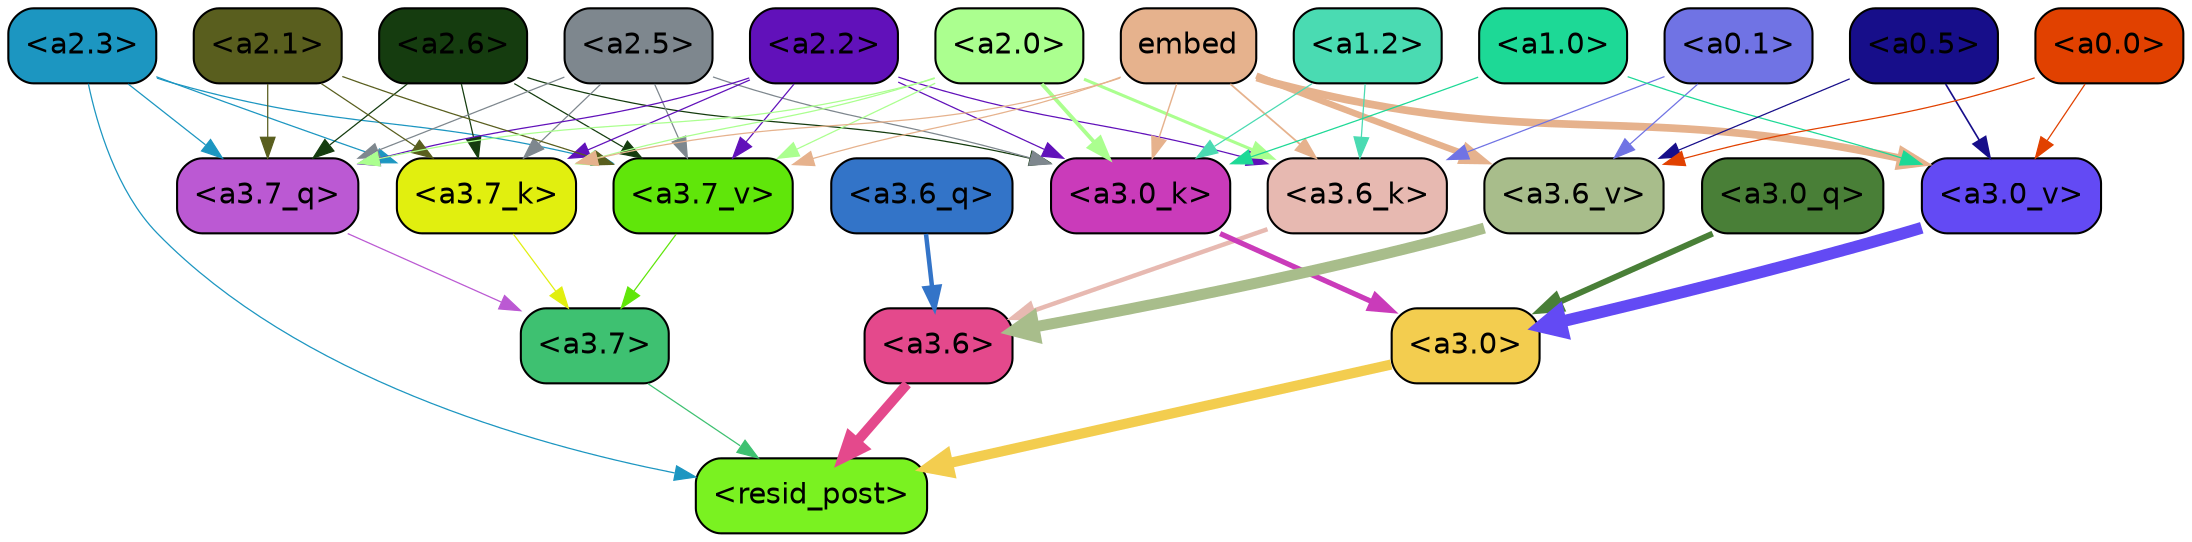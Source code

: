 strict digraph "" {
	graph [bgcolor=transparent,
		layout=dot,
		overlap=false,
		splines=true
	];
	"<a3.7>"	[color=black,
		fillcolor="#3ec171",
		fontname=Helvetica,
		shape=box,
		style="filled, rounded"];
	"<resid_post>"	[color=black,
		fillcolor="#7af221",
		fontname=Helvetica,
		shape=box,
		style="filled, rounded"];
	"<a3.7>" -> "<resid_post>"	[color="#3ec171",
		penwidth=0.6];
	"<a3.6>"	[color=black,
		fillcolor="#e4498c",
		fontname=Helvetica,
		shape=box,
		style="filled, rounded"];
	"<a3.6>" -> "<resid_post>"	[color="#e4498c",
		penwidth=4.752790808677673];
	"<a3.0>"	[color=black,
		fillcolor="#f3cd4f",
		fontname=Helvetica,
		shape=box,
		style="filled, rounded"];
	"<a3.0>" -> "<resid_post>"	[color="#f3cd4f",
		penwidth=4.897669434547424];
	"<a2.3>"	[color=black,
		fillcolor="#1c96c1",
		fontname=Helvetica,
		shape=box,
		style="filled, rounded"];
	"<a2.3>" -> "<resid_post>"	[color="#1c96c1",
		penwidth=0.6];
	"<a3.7_q>"	[color=black,
		fillcolor="#bb59d3",
		fontname=Helvetica,
		shape=box,
		style="filled, rounded"];
	"<a2.3>" -> "<a3.7_q>"	[color="#1c96c1",
		penwidth=0.6];
	"<a3.7_k>"	[color=black,
		fillcolor="#e1ef0f",
		fontname=Helvetica,
		shape=box,
		style="filled, rounded"];
	"<a2.3>" -> "<a3.7_k>"	[color="#1c96c1",
		penwidth=0.6];
	"<a3.7_v>"	[color=black,
		fillcolor="#60e60a",
		fontname=Helvetica,
		shape=box,
		style="filled, rounded"];
	"<a2.3>" -> "<a3.7_v>"	[color="#1c96c1",
		penwidth=0.6];
	"<a3.7_q>" -> "<a3.7>"	[color="#bb59d3",
		penwidth=0.6];
	"<a3.6_q>"	[color=black,
		fillcolor="#3374c8",
		fontname=Helvetica,
		shape=box,
		style="filled, rounded"];
	"<a3.6_q>" -> "<a3.6>"	[color="#3374c8",
		penwidth=2.160832464694977];
	"<a3.0_q>"	[color=black,
		fillcolor="#497f37",
		fontname=Helvetica,
		shape=box,
		style="filled, rounded"];
	"<a3.0_q>" -> "<a3.0>"	[color="#497f37",
		penwidth=2.870753765106201];
	"<a3.7_k>" -> "<a3.7>"	[color="#e1ef0f",
		penwidth=0.6];
	"<a3.6_k>"	[color=black,
		fillcolor="#e7b9b1",
		fontname=Helvetica,
		shape=box,
		style="filled, rounded"];
	"<a3.6_k>" -> "<a3.6>"	[color="#e7b9b1",
		penwidth=2.13908451795578];
	"<a3.0_k>"	[color=black,
		fillcolor="#ca3bba",
		fontname=Helvetica,
		shape=box,
		style="filled, rounded"];
	"<a3.0_k>" -> "<a3.0>"	[color="#ca3bba",
		penwidth=2.520303964614868];
	"<a3.7_v>" -> "<a3.7>"	[color="#60e60a",
		penwidth=0.6];
	"<a3.6_v>"	[color=black,
		fillcolor="#a8bd8b",
		fontname=Helvetica,
		shape=box,
		style="filled, rounded"];
	"<a3.6_v>" -> "<a3.6>"	[color="#a8bd8b",
		penwidth=5.297133803367615];
	"<a3.0_v>"	[color=black,
		fillcolor="#634af4",
		fontname=Helvetica,
		shape=box,
		style="filled, rounded"];
	"<a3.0_v>" -> "<a3.0>"	[color="#634af4",
		penwidth=5.680712580680847];
	"<a2.6>"	[color=black,
		fillcolor="#153c0f",
		fontname=Helvetica,
		shape=box,
		style="filled, rounded"];
	"<a2.6>" -> "<a3.7_q>"	[color="#153c0f",
		penwidth=0.6];
	"<a2.6>" -> "<a3.7_k>"	[color="#153c0f",
		penwidth=0.6];
	"<a2.6>" -> "<a3.0_k>"	[color="#153c0f",
		penwidth=0.6];
	"<a2.6>" -> "<a3.7_v>"	[color="#153c0f",
		penwidth=0.6];
	"<a2.5>"	[color=black,
		fillcolor="#7e878e",
		fontname=Helvetica,
		shape=box,
		style="filled, rounded"];
	"<a2.5>" -> "<a3.7_q>"	[color="#7e878e",
		penwidth=0.6];
	"<a2.5>" -> "<a3.7_k>"	[color="#7e878e",
		penwidth=0.6];
	"<a2.5>" -> "<a3.0_k>"	[color="#7e878e",
		penwidth=0.6];
	"<a2.5>" -> "<a3.7_v>"	[color="#7e878e",
		penwidth=0.6];
	"<a2.2>"	[color=black,
		fillcolor="#6111ba",
		fontname=Helvetica,
		shape=box,
		style="filled, rounded"];
	"<a2.2>" -> "<a3.7_q>"	[color="#6111ba",
		penwidth=0.6];
	"<a2.2>" -> "<a3.7_k>"	[color="#6111ba",
		penwidth=0.6];
	"<a2.2>" -> "<a3.6_k>"	[color="#6111ba",
		penwidth=0.6];
	"<a2.2>" -> "<a3.0_k>"	[color="#6111ba",
		penwidth=0.6];
	"<a2.2>" -> "<a3.7_v>"	[color="#6111ba",
		penwidth=0.6];
	"<a2.1>"	[color=black,
		fillcolor="#595e1e",
		fontname=Helvetica,
		shape=box,
		style="filled, rounded"];
	"<a2.1>" -> "<a3.7_q>"	[color="#595e1e",
		penwidth=0.6];
	"<a2.1>" -> "<a3.7_k>"	[color="#595e1e",
		penwidth=0.6];
	"<a2.1>" -> "<a3.7_v>"	[color="#595e1e",
		penwidth=0.6];
	"<a2.0>"	[color=black,
		fillcolor="#abff8f",
		fontname=Helvetica,
		shape=box,
		style="filled, rounded"];
	"<a2.0>" -> "<a3.7_q>"	[color="#abff8f",
		penwidth=0.6];
	"<a2.0>" -> "<a3.7_k>"	[color="#abff8f",
		penwidth=0.6];
	"<a2.0>" -> "<a3.6_k>"	[color="#abff8f",
		penwidth=1.4811622872948647];
	"<a2.0>" -> "<a3.0_k>"	[color="#abff8f",
		penwidth=1.8632715698331594];
	"<a2.0>" -> "<a3.7_v>"	[color="#abff8f",
		penwidth=0.6];
	embed	[color=black,
		fillcolor="#e6b28d",
		fontname=Helvetica,
		shape=box,
		style="filled, rounded"];
	embed -> "<a3.7_k>"	[color="#e6b28d",
		penwidth=0.6];
	embed -> "<a3.6_k>"	[color="#e6b28d",
		penwidth=0.8410270567983389];
	embed -> "<a3.0_k>"	[color="#e6b28d",
		penwidth=0.691851794719696];
	embed -> "<a3.7_v>"	[color="#e6b28d",
		penwidth=0.6];
	embed -> "<a3.6_v>"	[color="#e6b28d",
		penwidth=3.0758190751075745];
	embed -> "<a3.0_v>"	[color="#e6b28d",
		penwidth=3.6927278637886047];
	"<a1.2>"	[color=black,
		fillcolor="#4adbb2",
		fontname=Helvetica,
		shape=box,
		style="filled, rounded"];
	"<a1.2>" -> "<a3.6_k>"	[color="#4adbb2",
		penwidth=0.6];
	"<a1.2>" -> "<a3.0_k>"	[color="#4adbb2",
		penwidth=0.6];
	"<a0.1>"	[color=black,
		fillcolor="#7073e4",
		fontname=Helvetica,
		shape=box,
		style="filled, rounded"];
	"<a0.1>" -> "<a3.6_k>"	[color="#7073e4",
		penwidth=0.6];
	"<a0.1>" -> "<a3.6_v>"	[color="#7073e4",
		penwidth=0.6];
	"<a1.0>"	[color=black,
		fillcolor="#1dd996",
		fontname=Helvetica,
		shape=box,
		style="filled, rounded"];
	"<a1.0>" -> "<a3.0_k>"	[color="#1dd996",
		penwidth=0.6];
	"<a1.0>" -> "<a3.0_v>"	[color="#1dd996",
		penwidth=0.6];
	"<a0.5>"	[color=black,
		fillcolor="#170e8a",
		fontname=Helvetica,
		shape=box,
		style="filled, rounded"];
	"<a0.5>" -> "<a3.6_v>"	[color="#170e8a",
		penwidth=0.6];
	"<a0.5>" -> "<a3.0_v>"	[color="#170e8a",
		penwidth=0.8028683364391327];
	"<a0.0>"	[color=black,
		fillcolor="#e14100",
		fontname=Helvetica,
		shape=box,
		style="filled, rounded"];
	"<a0.0>" -> "<a3.6_v>"	[color="#e14100",
		penwidth=0.6];
	"<a0.0>" -> "<a3.0_v>"	[color="#e14100",
		penwidth=0.6];
}
